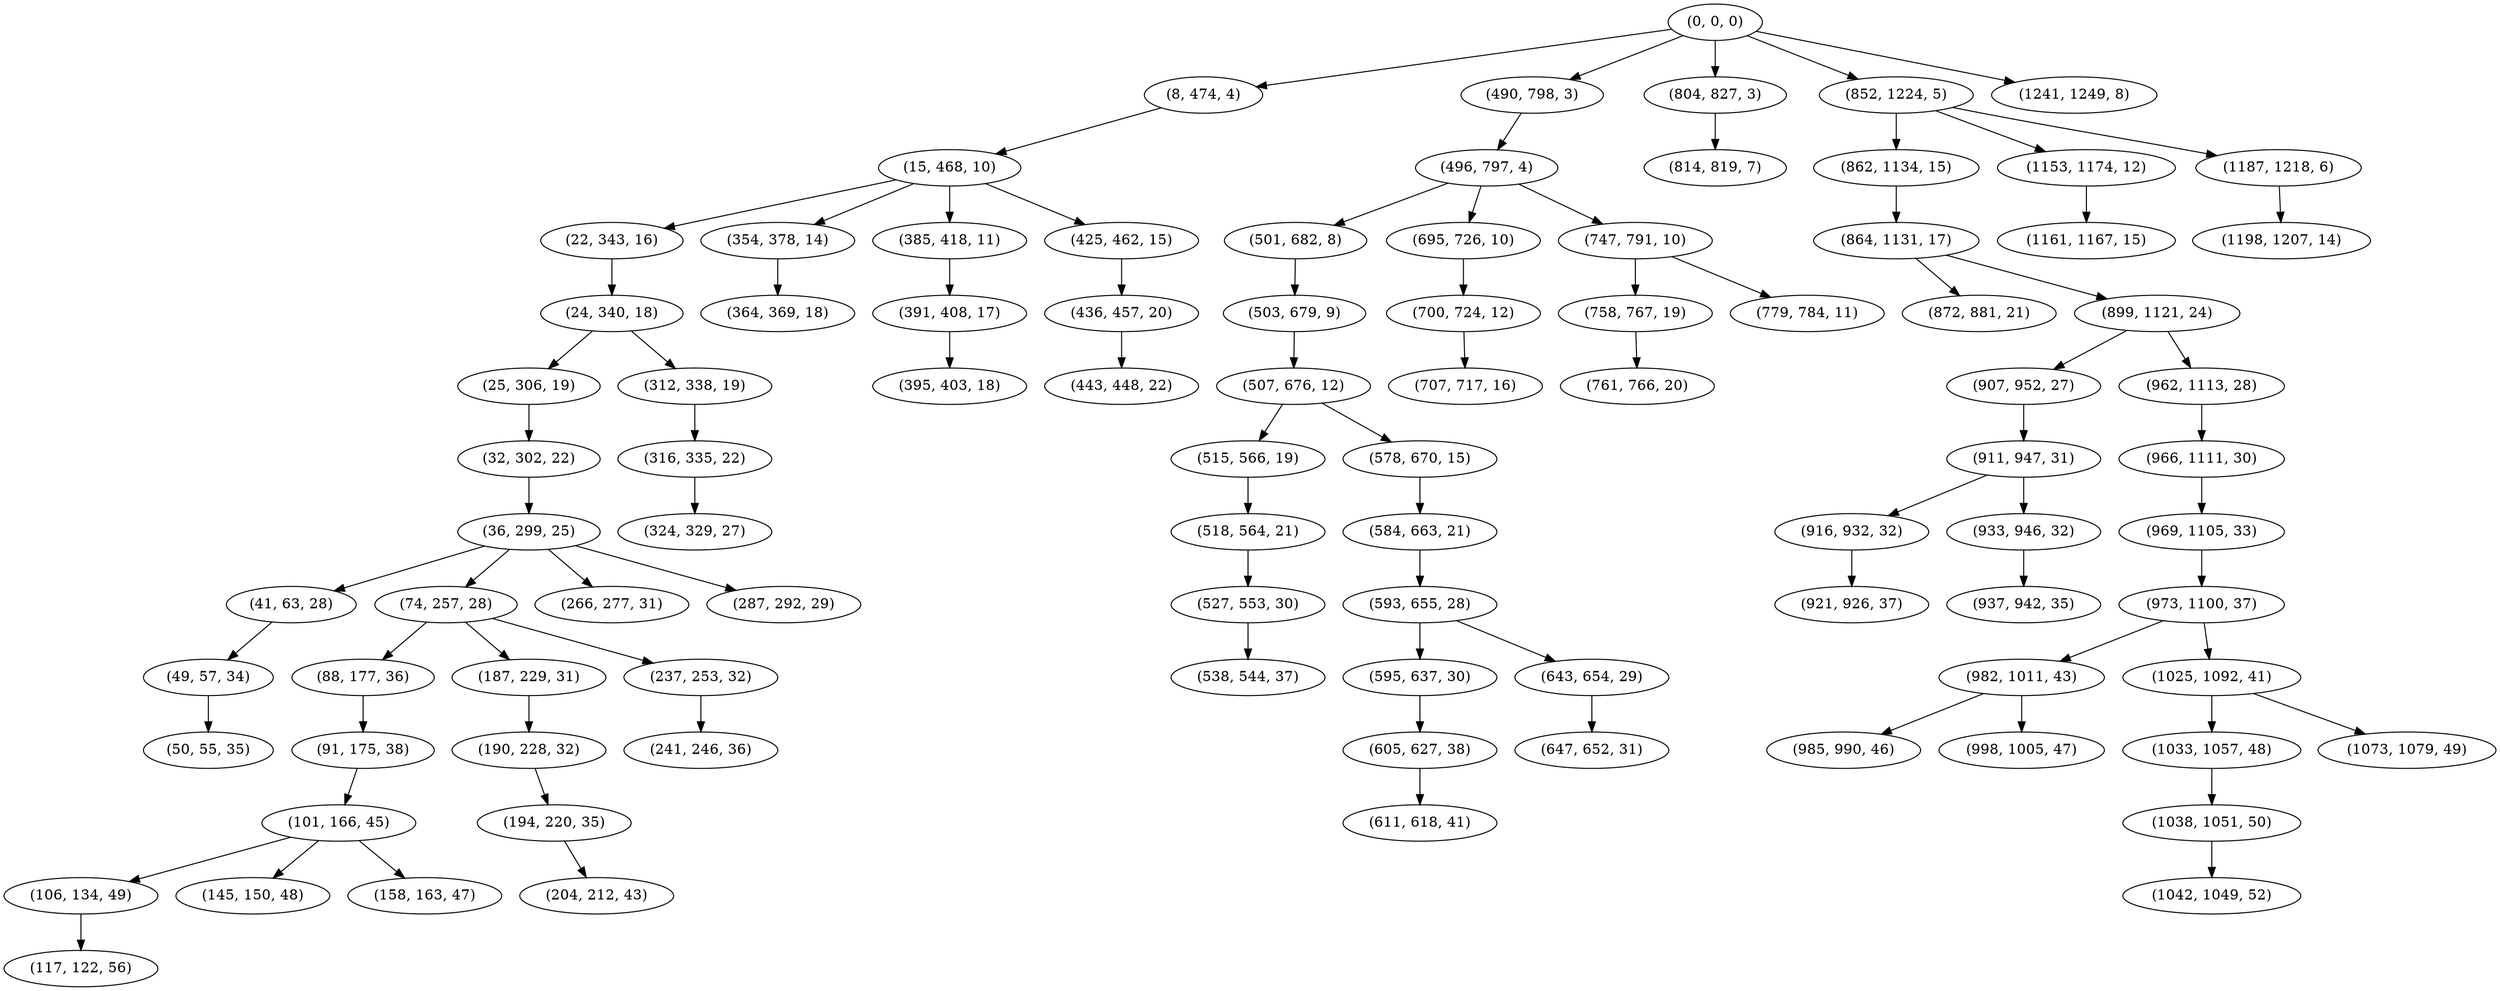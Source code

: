 digraph tree {
    "(0, 0, 0)";
    "(8, 474, 4)";
    "(15, 468, 10)";
    "(22, 343, 16)";
    "(24, 340, 18)";
    "(25, 306, 19)";
    "(32, 302, 22)";
    "(36, 299, 25)";
    "(41, 63, 28)";
    "(49, 57, 34)";
    "(50, 55, 35)";
    "(74, 257, 28)";
    "(88, 177, 36)";
    "(91, 175, 38)";
    "(101, 166, 45)";
    "(106, 134, 49)";
    "(117, 122, 56)";
    "(145, 150, 48)";
    "(158, 163, 47)";
    "(187, 229, 31)";
    "(190, 228, 32)";
    "(194, 220, 35)";
    "(204, 212, 43)";
    "(237, 253, 32)";
    "(241, 246, 36)";
    "(266, 277, 31)";
    "(287, 292, 29)";
    "(312, 338, 19)";
    "(316, 335, 22)";
    "(324, 329, 27)";
    "(354, 378, 14)";
    "(364, 369, 18)";
    "(385, 418, 11)";
    "(391, 408, 17)";
    "(395, 403, 18)";
    "(425, 462, 15)";
    "(436, 457, 20)";
    "(443, 448, 22)";
    "(490, 798, 3)";
    "(496, 797, 4)";
    "(501, 682, 8)";
    "(503, 679, 9)";
    "(507, 676, 12)";
    "(515, 566, 19)";
    "(518, 564, 21)";
    "(527, 553, 30)";
    "(538, 544, 37)";
    "(578, 670, 15)";
    "(584, 663, 21)";
    "(593, 655, 28)";
    "(595, 637, 30)";
    "(605, 627, 38)";
    "(611, 618, 41)";
    "(643, 654, 29)";
    "(647, 652, 31)";
    "(695, 726, 10)";
    "(700, 724, 12)";
    "(707, 717, 16)";
    "(747, 791, 10)";
    "(758, 767, 19)";
    "(761, 766, 20)";
    "(779, 784, 11)";
    "(804, 827, 3)";
    "(814, 819, 7)";
    "(852, 1224, 5)";
    "(862, 1134, 15)";
    "(864, 1131, 17)";
    "(872, 881, 21)";
    "(899, 1121, 24)";
    "(907, 952, 27)";
    "(911, 947, 31)";
    "(916, 932, 32)";
    "(921, 926, 37)";
    "(933, 946, 32)";
    "(937, 942, 35)";
    "(962, 1113, 28)";
    "(966, 1111, 30)";
    "(969, 1105, 33)";
    "(973, 1100, 37)";
    "(982, 1011, 43)";
    "(985, 990, 46)";
    "(998, 1005, 47)";
    "(1025, 1092, 41)";
    "(1033, 1057, 48)";
    "(1038, 1051, 50)";
    "(1042, 1049, 52)";
    "(1073, 1079, 49)";
    "(1153, 1174, 12)";
    "(1161, 1167, 15)";
    "(1187, 1218, 6)";
    "(1198, 1207, 14)";
    "(1241, 1249, 8)";
    "(0, 0, 0)" -> "(8, 474, 4)";
    "(0, 0, 0)" -> "(490, 798, 3)";
    "(0, 0, 0)" -> "(804, 827, 3)";
    "(0, 0, 0)" -> "(852, 1224, 5)";
    "(0, 0, 0)" -> "(1241, 1249, 8)";
    "(8, 474, 4)" -> "(15, 468, 10)";
    "(15, 468, 10)" -> "(22, 343, 16)";
    "(15, 468, 10)" -> "(354, 378, 14)";
    "(15, 468, 10)" -> "(385, 418, 11)";
    "(15, 468, 10)" -> "(425, 462, 15)";
    "(22, 343, 16)" -> "(24, 340, 18)";
    "(24, 340, 18)" -> "(25, 306, 19)";
    "(24, 340, 18)" -> "(312, 338, 19)";
    "(25, 306, 19)" -> "(32, 302, 22)";
    "(32, 302, 22)" -> "(36, 299, 25)";
    "(36, 299, 25)" -> "(41, 63, 28)";
    "(36, 299, 25)" -> "(74, 257, 28)";
    "(36, 299, 25)" -> "(266, 277, 31)";
    "(36, 299, 25)" -> "(287, 292, 29)";
    "(41, 63, 28)" -> "(49, 57, 34)";
    "(49, 57, 34)" -> "(50, 55, 35)";
    "(74, 257, 28)" -> "(88, 177, 36)";
    "(74, 257, 28)" -> "(187, 229, 31)";
    "(74, 257, 28)" -> "(237, 253, 32)";
    "(88, 177, 36)" -> "(91, 175, 38)";
    "(91, 175, 38)" -> "(101, 166, 45)";
    "(101, 166, 45)" -> "(106, 134, 49)";
    "(101, 166, 45)" -> "(145, 150, 48)";
    "(101, 166, 45)" -> "(158, 163, 47)";
    "(106, 134, 49)" -> "(117, 122, 56)";
    "(187, 229, 31)" -> "(190, 228, 32)";
    "(190, 228, 32)" -> "(194, 220, 35)";
    "(194, 220, 35)" -> "(204, 212, 43)";
    "(237, 253, 32)" -> "(241, 246, 36)";
    "(312, 338, 19)" -> "(316, 335, 22)";
    "(316, 335, 22)" -> "(324, 329, 27)";
    "(354, 378, 14)" -> "(364, 369, 18)";
    "(385, 418, 11)" -> "(391, 408, 17)";
    "(391, 408, 17)" -> "(395, 403, 18)";
    "(425, 462, 15)" -> "(436, 457, 20)";
    "(436, 457, 20)" -> "(443, 448, 22)";
    "(490, 798, 3)" -> "(496, 797, 4)";
    "(496, 797, 4)" -> "(501, 682, 8)";
    "(496, 797, 4)" -> "(695, 726, 10)";
    "(496, 797, 4)" -> "(747, 791, 10)";
    "(501, 682, 8)" -> "(503, 679, 9)";
    "(503, 679, 9)" -> "(507, 676, 12)";
    "(507, 676, 12)" -> "(515, 566, 19)";
    "(507, 676, 12)" -> "(578, 670, 15)";
    "(515, 566, 19)" -> "(518, 564, 21)";
    "(518, 564, 21)" -> "(527, 553, 30)";
    "(527, 553, 30)" -> "(538, 544, 37)";
    "(578, 670, 15)" -> "(584, 663, 21)";
    "(584, 663, 21)" -> "(593, 655, 28)";
    "(593, 655, 28)" -> "(595, 637, 30)";
    "(593, 655, 28)" -> "(643, 654, 29)";
    "(595, 637, 30)" -> "(605, 627, 38)";
    "(605, 627, 38)" -> "(611, 618, 41)";
    "(643, 654, 29)" -> "(647, 652, 31)";
    "(695, 726, 10)" -> "(700, 724, 12)";
    "(700, 724, 12)" -> "(707, 717, 16)";
    "(747, 791, 10)" -> "(758, 767, 19)";
    "(747, 791, 10)" -> "(779, 784, 11)";
    "(758, 767, 19)" -> "(761, 766, 20)";
    "(804, 827, 3)" -> "(814, 819, 7)";
    "(852, 1224, 5)" -> "(862, 1134, 15)";
    "(852, 1224, 5)" -> "(1153, 1174, 12)";
    "(852, 1224, 5)" -> "(1187, 1218, 6)";
    "(862, 1134, 15)" -> "(864, 1131, 17)";
    "(864, 1131, 17)" -> "(872, 881, 21)";
    "(864, 1131, 17)" -> "(899, 1121, 24)";
    "(899, 1121, 24)" -> "(907, 952, 27)";
    "(899, 1121, 24)" -> "(962, 1113, 28)";
    "(907, 952, 27)" -> "(911, 947, 31)";
    "(911, 947, 31)" -> "(916, 932, 32)";
    "(911, 947, 31)" -> "(933, 946, 32)";
    "(916, 932, 32)" -> "(921, 926, 37)";
    "(933, 946, 32)" -> "(937, 942, 35)";
    "(962, 1113, 28)" -> "(966, 1111, 30)";
    "(966, 1111, 30)" -> "(969, 1105, 33)";
    "(969, 1105, 33)" -> "(973, 1100, 37)";
    "(973, 1100, 37)" -> "(982, 1011, 43)";
    "(973, 1100, 37)" -> "(1025, 1092, 41)";
    "(982, 1011, 43)" -> "(985, 990, 46)";
    "(982, 1011, 43)" -> "(998, 1005, 47)";
    "(1025, 1092, 41)" -> "(1033, 1057, 48)";
    "(1025, 1092, 41)" -> "(1073, 1079, 49)";
    "(1033, 1057, 48)" -> "(1038, 1051, 50)";
    "(1038, 1051, 50)" -> "(1042, 1049, 52)";
    "(1153, 1174, 12)" -> "(1161, 1167, 15)";
    "(1187, 1218, 6)" -> "(1198, 1207, 14)";
}
